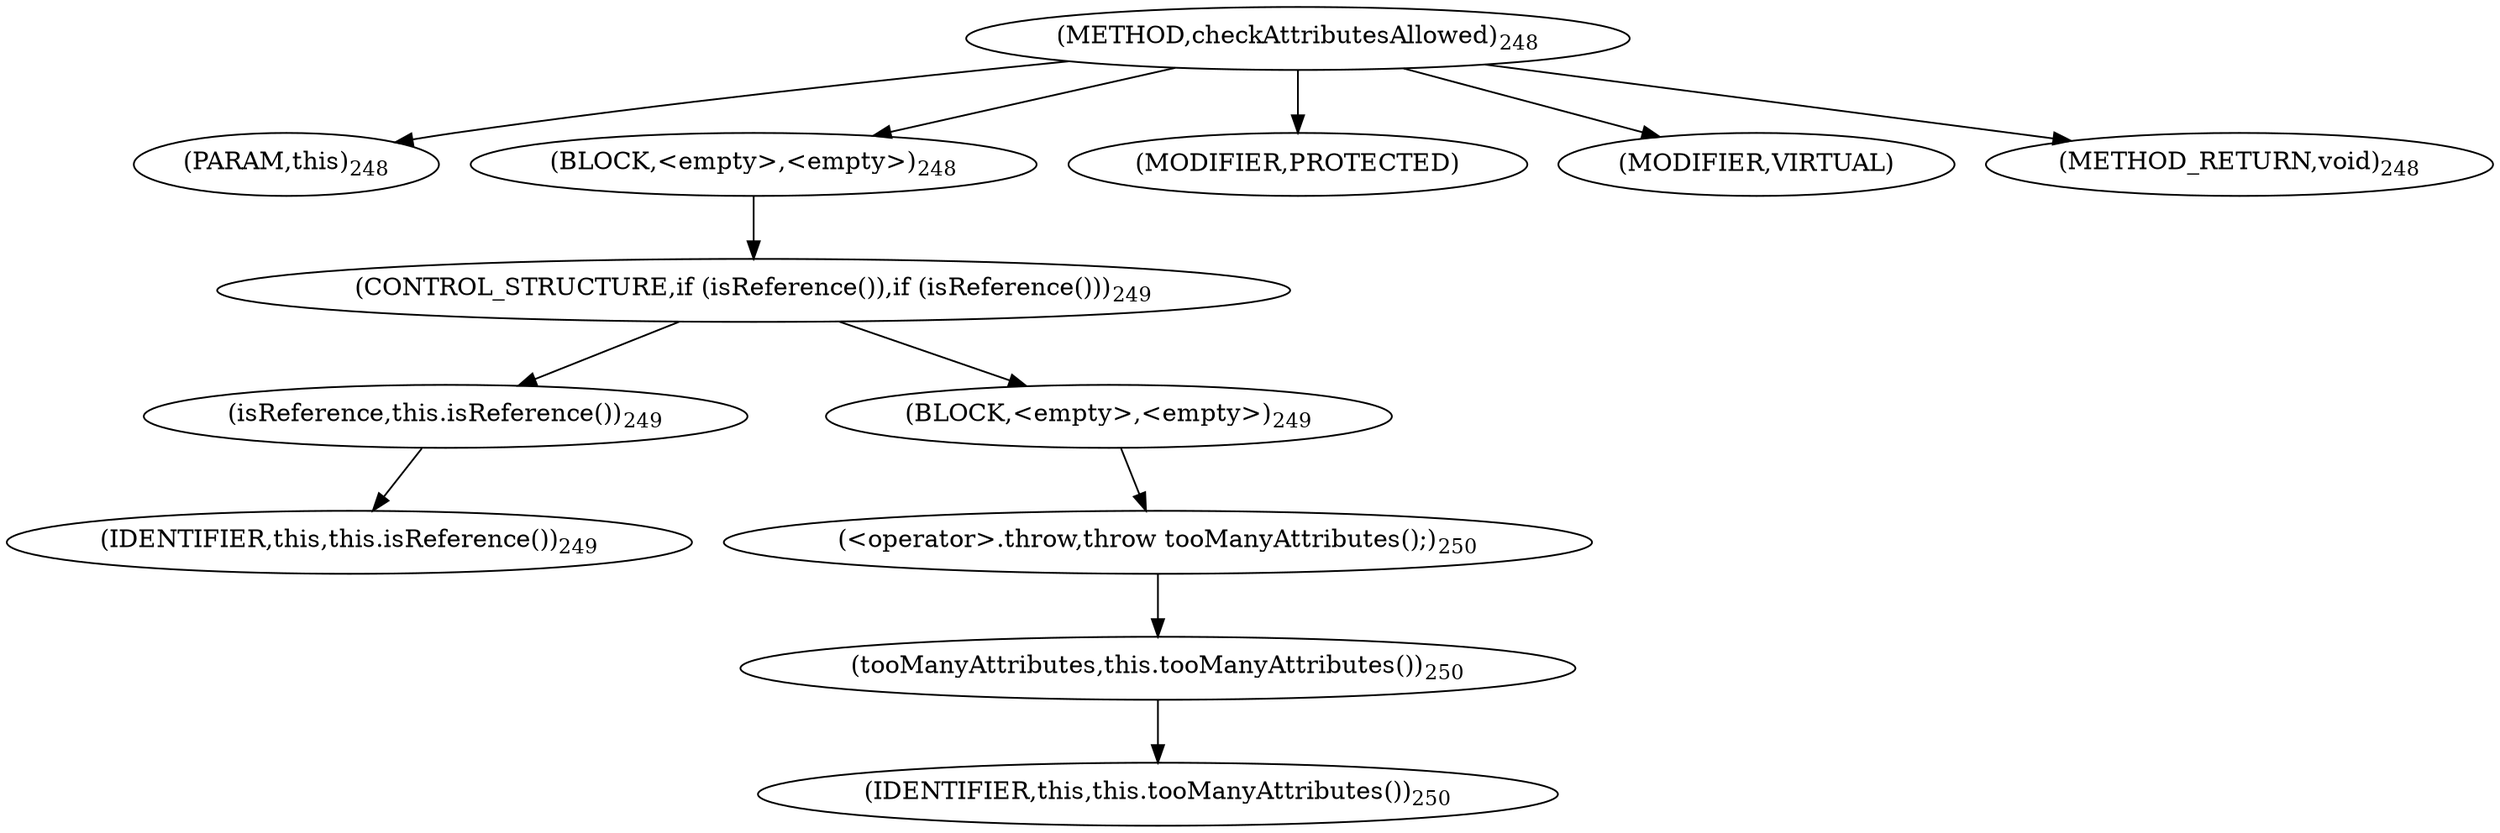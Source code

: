 digraph "checkAttributesAllowed" {  
"291" [label = <(METHOD,checkAttributesAllowed)<SUB>248</SUB>> ]
"18" [label = <(PARAM,this)<SUB>248</SUB>> ]
"292" [label = <(BLOCK,&lt;empty&gt;,&lt;empty&gt;)<SUB>248</SUB>> ]
"293" [label = <(CONTROL_STRUCTURE,if (isReference()),if (isReference()))<SUB>249</SUB>> ]
"294" [label = <(isReference,this.isReference())<SUB>249</SUB>> ]
"17" [label = <(IDENTIFIER,this,this.isReference())<SUB>249</SUB>> ]
"295" [label = <(BLOCK,&lt;empty&gt;,&lt;empty&gt;)<SUB>249</SUB>> ]
"296" [label = <(&lt;operator&gt;.throw,throw tooManyAttributes();)<SUB>250</SUB>> ]
"297" [label = <(tooManyAttributes,this.tooManyAttributes())<SUB>250</SUB>> ]
"19" [label = <(IDENTIFIER,this,this.tooManyAttributes())<SUB>250</SUB>> ]
"298" [label = <(MODIFIER,PROTECTED)> ]
"299" [label = <(MODIFIER,VIRTUAL)> ]
"300" [label = <(METHOD_RETURN,void)<SUB>248</SUB>> ]
  "291" -> "18" 
  "291" -> "292" 
  "291" -> "298" 
  "291" -> "299" 
  "291" -> "300" 
  "292" -> "293" 
  "293" -> "294" 
  "293" -> "295" 
  "294" -> "17" 
  "295" -> "296" 
  "296" -> "297" 
  "297" -> "19" 
}

